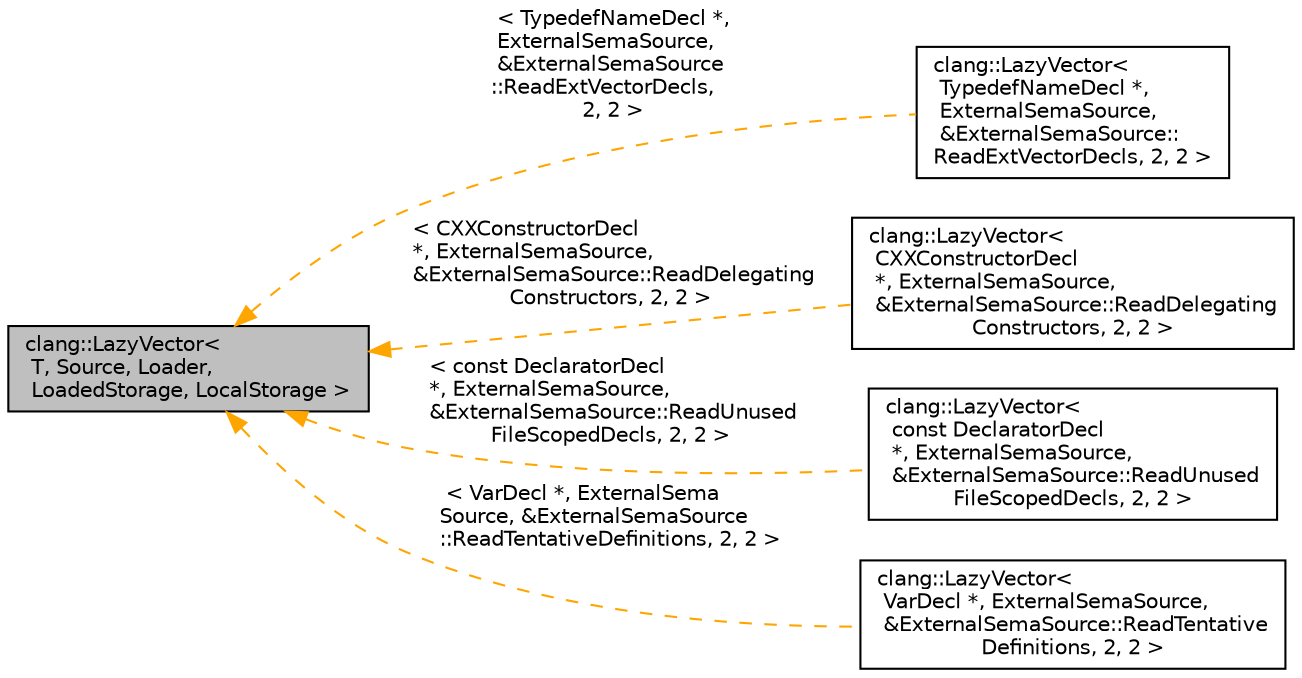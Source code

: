 digraph "clang::LazyVector&lt; T, Source, Loader, LoadedStorage, LocalStorage &gt;"
{
 // LATEX_PDF_SIZE
  bgcolor="transparent";
  edge [fontname="Helvetica",fontsize="10",labelfontname="Helvetica",labelfontsize="10"];
  node [fontname="Helvetica",fontsize="10",shape=record];
  rankdir="LR";
  Node1 [label="clang::LazyVector\<\l T, Source, Loader,\l LoadedStorage, LocalStorage \>",height=0.2,width=0.4,color="black", fillcolor="grey75", style="filled", fontcolor="black",tooltip="Represents a lazily-loaded vector of data."];
  Node1 -> Node2 [dir="back",color="orange",fontsize="10",style="dashed",label=" \< TypedefNameDecl *,\l ExternalSemaSource,\l &ExternalSemaSource\l::ReadExtVectorDecls,\l 2, 2 \>" ,fontname="Helvetica"];
  Node2 [label="clang::LazyVector\<\l TypedefNameDecl *,\l ExternalSemaSource,\l &ExternalSemaSource::\lReadExtVectorDecls, 2, 2 \>",height=0.2,width=0.4,color="black",URL="$classclang_1_1LazyVector.html",tooltip=" "];
  Node1 -> Node3 [dir="back",color="orange",fontsize="10",style="dashed",label=" \< CXXConstructorDecl\l *, ExternalSemaSource,\l &ExternalSemaSource::ReadDelegating\lConstructors, 2, 2 \>" ,fontname="Helvetica"];
  Node3 [label="clang::LazyVector\<\l CXXConstructorDecl\l *, ExternalSemaSource,\l &ExternalSemaSource::ReadDelegating\lConstructors, 2, 2 \>",height=0.2,width=0.4,color="black",URL="$classclang_1_1LazyVector.html",tooltip=" "];
  Node1 -> Node4 [dir="back",color="orange",fontsize="10",style="dashed",label=" \< const DeclaratorDecl\l *, ExternalSemaSource,\l &ExternalSemaSource::ReadUnused\lFileScopedDecls, 2, 2 \>" ,fontname="Helvetica"];
  Node4 [label="clang::LazyVector\<\l const DeclaratorDecl\l *, ExternalSemaSource,\l &ExternalSemaSource::ReadUnused\lFileScopedDecls, 2, 2 \>",height=0.2,width=0.4,color="black",URL="$classclang_1_1LazyVector.html",tooltip=" "];
  Node1 -> Node5 [dir="back",color="orange",fontsize="10",style="dashed",label=" \< VarDecl *, ExternalSema\lSource, &ExternalSemaSource\l::ReadTentativeDefinitions, 2, 2 \>" ,fontname="Helvetica"];
  Node5 [label="clang::LazyVector\<\l VarDecl *, ExternalSemaSource,\l &ExternalSemaSource::ReadTentative\lDefinitions, 2, 2 \>",height=0.2,width=0.4,color="black",URL="$classclang_1_1LazyVector.html",tooltip=" "];
}
